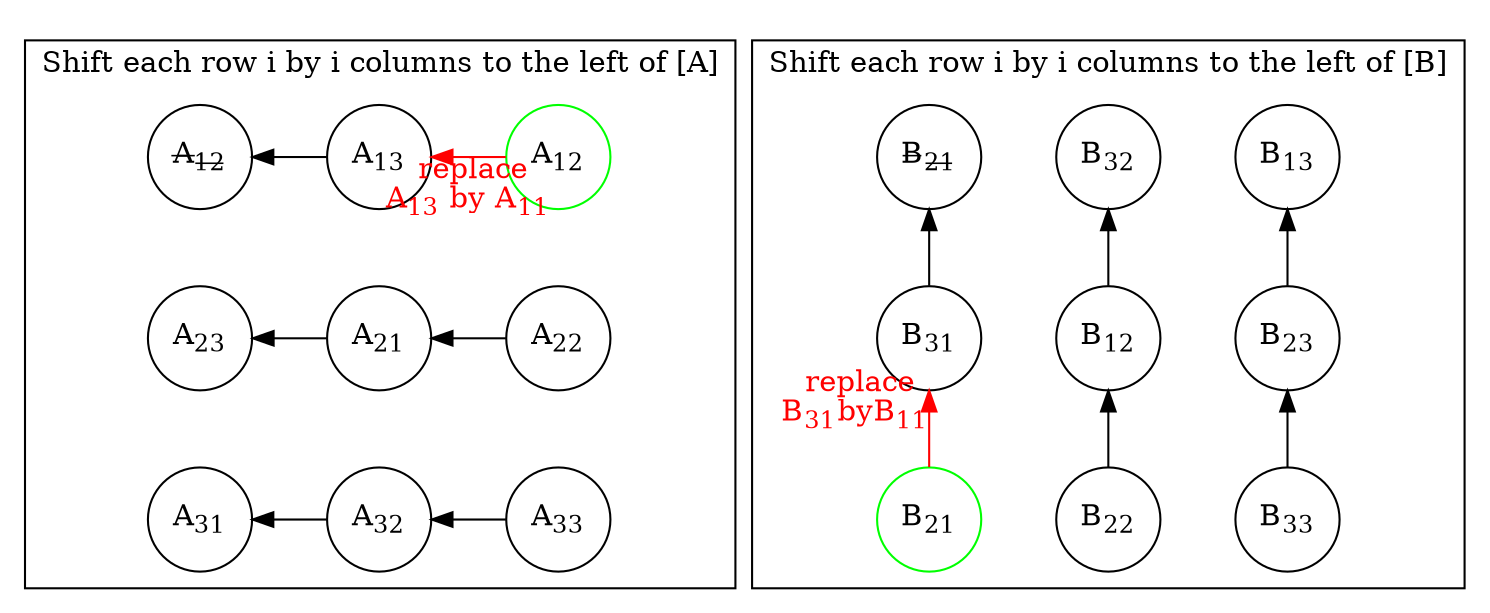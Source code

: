 digraph G {
 // splines="line";
  node [shape=circle,
      fixedsize=true, # don't allow nodes to change sizes dynamically
      width=0.7, nodesep = 0.5, ranksep = 0.5];
  
  subgraph cluster_0 {
   
    edge[dir="back"];//, style=invis];
    a[label = <<S>A<SUB>12</SUB></S>>];
    b[label = <A<SUB>13</SUB>>];
    c[label = <A<SUB>12</SUB>>, color = green];
    //d[label = <A<SUB>21</SUB>>, color = green];
//    e[label = <A<SUB>22</SUB>>];
//    f[label = <A<SUB>23</SUB>>];
    g[label = <A<SUB>31</SUB>>];
//    h[label = <A<SUB>32</SUB>>];
    i[label = <A<SUB>33</SUB>>];
    label = "Shift each row i by i columns to the left of [A]";

    d[label = <A<SUB>23</SUB>>];
    f[label = <A<SUB>22</SUB>>];
    e[label = <A<SUB>21</SUB>>];
    //g[label = < <S>A<SUB>31</SUB></S>>];
    h[label = <A<SUB>32</SUB>>];

    a -> b;
    b -> c[color = red, xlabel = < <FONT COLOR="red">replace<br/>A<SUB>13</SUB> by A<SUB>11</SUB></FONT>>];
    a -> c[style=invis];
    a -> d[style=invis];
    c -> f[style=invis];
    f -> d[style=invis];
    d -> e[label = " "];
    e -> f;
    d -> g[style=invis];
    g -> h;
    h -> i;
    f -> i[style=invis];
    i -> g[style=invis];

    {rank = same; a;b;c}
    {rank = same; d;e;f}
    {rank = same; g;h;i}
  }

  subgraph cluster_1 {
    
    edge [dir="back"];
    a1[label = <<S>B<SUB>21</SUB></S>>];
   // b1[label = <B<SUB>12</SUB>>];
    c1[label = <B<SUB>13</SUB>>];
    d1[label = <B<SUB>31</SUB>>];
//    e1[label = <B<SUB>22</SUB>>];
//    f1[label = <B<SUB>23</SUB>>];
    g1[label = <B<SUB>21</SUB>>, color = green];
//    h1[label = <B<SUB>32</SUB>>];
    i1[label = <B<SUB>33</SUB>>];
    label = "Shift each row i by i columns to the left of [B]"

    b1[label = <B<SUB>32</SUB>>];
    h1[label = <B<SUB>22</SUB>>];
    e1[label = <B<SUB>12</SUB>>];
//    c1[label = < <S>B<SUB>13</SUB></S>>];
    f1[label = <B<SUB>23</SUB>>]

    c1 -> f1;
    f1 -> i1;
    //g1 -> a1[color = red, xlabel = <<FONT COLOR="red">shift B<SUB>21</SUB> <br/>to B<SUB>11</SUB></FONT>>];
    b1 -> e1;
    e1 -> h1;
    //h1 -> b1[style=invis];
    
    a1 -> b1[style=invis];
    b1 -> c1[style=invis];
    a1 -> d1;
    //d1 -> e1;//[style=invis];
    //e1 -> f1[style=invis];
    d1 -> g1[color = red, xlabel = < <FONT COLOR="red">replace<br/>B<SUB>31</SUB>byB<SUB>11</SUB></FONT>>];
    g1 -> h1[style=invis];
    h1 -> i1[style=invis];
    //i1 -> c1[style=invis];

    {rank = same; a1;b1;c1}
    {rank = same; d1;e1;f1}
    {rank = same; g1;h1;i1}
  }

}



